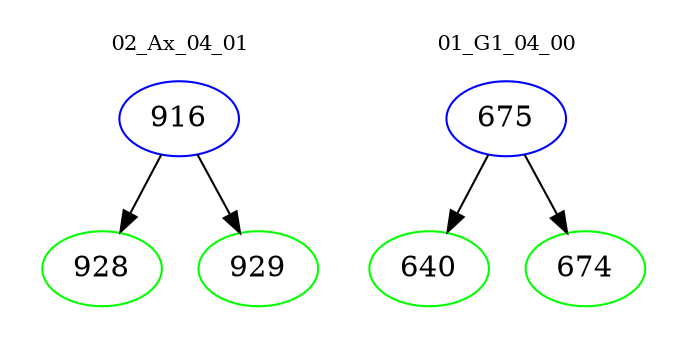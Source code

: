 digraph{
subgraph cluster_0 {
color = white
label = "02_Ax_04_01";
fontsize=10;
T0_916 [label="916", color="blue"]
T0_916 -> T0_928 [color="black"]
T0_928 [label="928", color="green"]
T0_916 -> T0_929 [color="black"]
T0_929 [label="929", color="green"]
}
subgraph cluster_1 {
color = white
label = "01_G1_04_00";
fontsize=10;
T1_675 [label="675", color="blue"]
T1_675 -> T1_640 [color="black"]
T1_640 [label="640", color="green"]
T1_675 -> T1_674 [color="black"]
T1_674 [label="674", color="green"]
}
}
